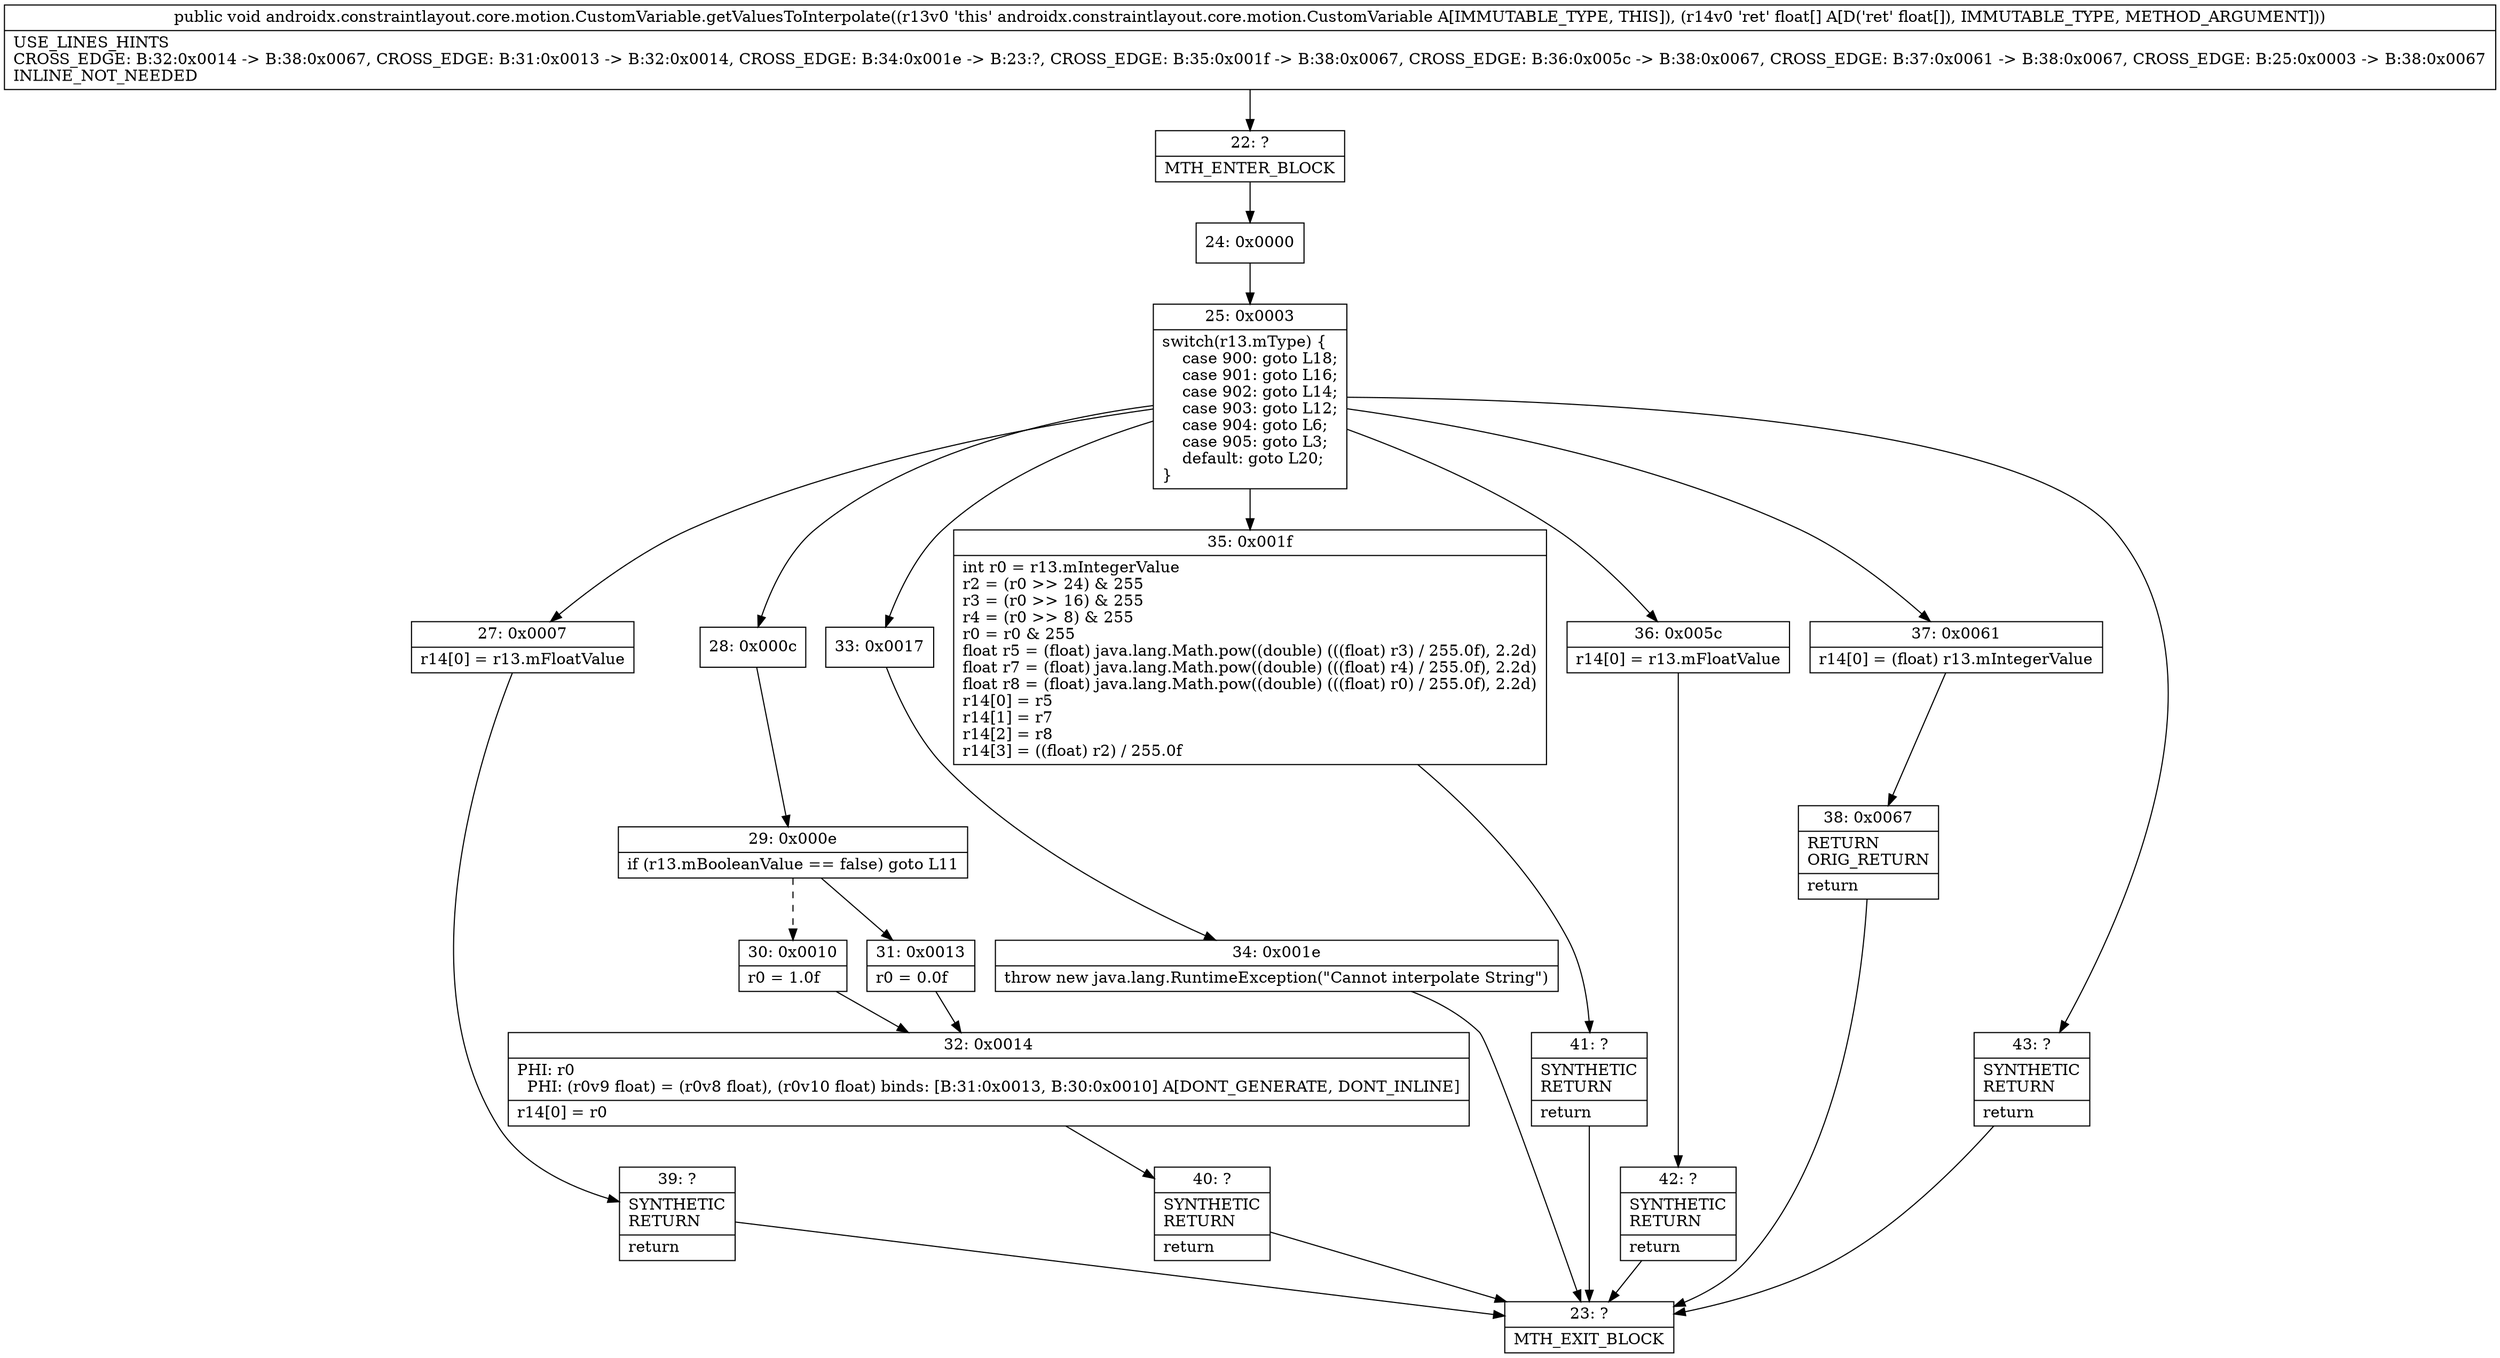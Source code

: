 digraph "CFG forandroidx.constraintlayout.core.motion.CustomVariable.getValuesToInterpolate([F)V" {
Node_22 [shape=record,label="{22\:\ ?|MTH_ENTER_BLOCK\l}"];
Node_24 [shape=record,label="{24\:\ 0x0000}"];
Node_25 [shape=record,label="{25\:\ 0x0003|switch(r13.mType) \{\l    case 900: goto L18;\l    case 901: goto L16;\l    case 902: goto L14;\l    case 903: goto L12;\l    case 904: goto L6;\l    case 905: goto L3;\l    default: goto L20;\l\}\l}"];
Node_27 [shape=record,label="{27\:\ 0x0007|r14[0] = r13.mFloatValue\l}"];
Node_39 [shape=record,label="{39\:\ ?|SYNTHETIC\lRETURN\l|return\l}"];
Node_23 [shape=record,label="{23\:\ ?|MTH_EXIT_BLOCK\l}"];
Node_28 [shape=record,label="{28\:\ 0x000c}"];
Node_29 [shape=record,label="{29\:\ 0x000e|if (r13.mBooleanValue == false) goto L11\l}"];
Node_30 [shape=record,label="{30\:\ 0x0010|r0 = 1.0f\l}"];
Node_32 [shape=record,label="{32\:\ 0x0014|PHI: r0 \l  PHI: (r0v9 float) = (r0v8 float), (r0v10 float) binds: [B:31:0x0013, B:30:0x0010] A[DONT_GENERATE, DONT_INLINE]\l|r14[0] = r0\l}"];
Node_40 [shape=record,label="{40\:\ ?|SYNTHETIC\lRETURN\l|return\l}"];
Node_31 [shape=record,label="{31\:\ 0x0013|r0 = 0.0f\l}"];
Node_33 [shape=record,label="{33\:\ 0x0017}"];
Node_34 [shape=record,label="{34\:\ 0x001e|throw new java.lang.RuntimeException(\"Cannot interpolate String\")\l}"];
Node_35 [shape=record,label="{35\:\ 0x001f|int r0 = r13.mIntegerValue\lr2 = (r0 \>\> 24) & 255\lr3 = (r0 \>\> 16) & 255\lr4 = (r0 \>\> 8) & 255\lr0 = r0 & 255\lfloat r5 = (float) java.lang.Math.pow((double) (((float) r3) \/ 255.0f), 2.2d)\lfloat r7 = (float) java.lang.Math.pow((double) (((float) r4) \/ 255.0f), 2.2d)\lfloat r8 = (float) java.lang.Math.pow((double) (((float) r0) \/ 255.0f), 2.2d)\lr14[0] = r5\lr14[1] = r7\lr14[2] = r8\lr14[3] = ((float) r2) \/ 255.0f\l}"];
Node_41 [shape=record,label="{41\:\ ?|SYNTHETIC\lRETURN\l|return\l}"];
Node_36 [shape=record,label="{36\:\ 0x005c|r14[0] = r13.mFloatValue\l}"];
Node_42 [shape=record,label="{42\:\ ?|SYNTHETIC\lRETURN\l|return\l}"];
Node_37 [shape=record,label="{37\:\ 0x0061|r14[0] = (float) r13.mIntegerValue\l}"];
Node_38 [shape=record,label="{38\:\ 0x0067|RETURN\lORIG_RETURN\l|return\l}"];
Node_43 [shape=record,label="{43\:\ ?|SYNTHETIC\lRETURN\l|return\l}"];
MethodNode[shape=record,label="{public void androidx.constraintlayout.core.motion.CustomVariable.getValuesToInterpolate((r13v0 'this' androidx.constraintlayout.core.motion.CustomVariable A[IMMUTABLE_TYPE, THIS]), (r14v0 'ret' float[] A[D('ret' float[]), IMMUTABLE_TYPE, METHOD_ARGUMENT]))  | USE_LINES_HINTS\lCROSS_EDGE: B:32:0x0014 \-\> B:38:0x0067, CROSS_EDGE: B:31:0x0013 \-\> B:32:0x0014, CROSS_EDGE: B:34:0x001e \-\> B:23:?, CROSS_EDGE: B:35:0x001f \-\> B:38:0x0067, CROSS_EDGE: B:36:0x005c \-\> B:38:0x0067, CROSS_EDGE: B:37:0x0061 \-\> B:38:0x0067, CROSS_EDGE: B:25:0x0003 \-\> B:38:0x0067\lINLINE_NOT_NEEDED\l}"];
MethodNode -> Node_22;Node_22 -> Node_24;
Node_24 -> Node_25;
Node_25 -> Node_27;
Node_25 -> Node_28;
Node_25 -> Node_33;
Node_25 -> Node_35;
Node_25 -> Node_36;
Node_25 -> Node_37;
Node_25 -> Node_43;
Node_27 -> Node_39;
Node_39 -> Node_23;
Node_28 -> Node_29;
Node_29 -> Node_30[style=dashed];
Node_29 -> Node_31;
Node_30 -> Node_32;
Node_32 -> Node_40;
Node_40 -> Node_23;
Node_31 -> Node_32;
Node_33 -> Node_34;
Node_34 -> Node_23;
Node_35 -> Node_41;
Node_41 -> Node_23;
Node_36 -> Node_42;
Node_42 -> Node_23;
Node_37 -> Node_38;
Node_38 -> Node_23;
Node_43 -> Node_23;
}

